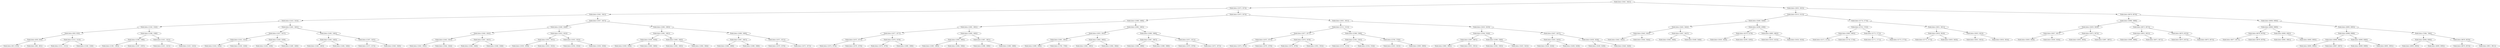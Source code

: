 digraph G{
1350446590 [label="Node{data=[3441, 3441]}"]
1350446590 -> 1297814745
1297814745 [label="Node{data=[1673, 1673]}"]
1297814745 -> 96333352
96333352 [label="Node{data=[1641, 1641]}"]
96333352 -> 1881457269
1881457269 [label="Node{data=[1453, 1453]}"]
1881457269 -> 1360269394
1360269394 [label="Node{data=[1343, 1343]}"]
1360269394 -> 1148988277
1148988277 [label="Node{data=[920, 920]}"]
1148988277 -> 786055548
786055548 [label="Node{data=[830, 830]}"]
786055548 -> 2017139128
2017139128 [label="Node{data=[813, 813]}"]
786055548 -> 165417069
165417069 [label="Node{data=[881, 881]}"]
1148988277 -> 744400288
744400288 [label="Node{data=[1313, 1313]}"]
744400288 -> 1349767414
1349767414 [label="Node{data=[1311, 1311]}"]
744400288 -> 1889920409
1889920409 [label="Node{data=[1340, 1340]}"]
1360269394 -> 429120664
429120664 [label="Node{data=[1368, 1368]}"]
429120664 -> 1077483951
1077483951 [label="Node{data=[1366, 1366]}"]
1077483951 -> 243500350
243500350 [label="Node{data=[1361, 1361]}"]
1077483951 -> 1372921946
1372921946 [label="Node{data=[1367, 1367]}"]
429120664 -> 1453674980
1453674980 [label="Node{data=[1451, 1451]}"]
1453674980 -> 1591336702
1591336702 [label="Node{data=[1421, 1421]}"]
1453674980 -> 1281428078
1281428078 [label="Node{data=[1452, 1452]}"]
1881457269 -> 885924936
885924936 [label="Node{data=[1461, 1461]}"]
885924936 -> 1209563460
1209563460 [label="Node{data=[1457, 1457]}"]
1209563460 -> 1487298711
1487298711 [label="Node{data=[1455, 1455]}"]
1487298711 -> 483402647
483402647 [label="Node{data=[1454, 1454]}"]
1487298711 -> 1501145121
1501145121 [label="Node{data=[1456, 1456]}"]
1209563460 -> 1386227731
1386227731 [label="Node{data=[1459, 1459]}"]
1386227731 -> 963205128
963205128 [label="Node{data=[1458, 1458]}"]
1386227731 -> 607651881
607651881 [label="Node{data=[1460, 1460]}"]
885924936 -> 815039535
815039535 [label="Node{data=[1465, 1465]}"]
815039535 -> 1663554206
1663554206 [label="Node{data=[1463, 1463]}"]
1663554206 -> 285044714
285044714 [label="Node{data=[1462, 1462]}"]
1663554206 -> 1960858780
1960858780 [label="Node{data=[1464, 1464]}"]
815039535 -> 1623266259
1623266259 [label="Node{data=[1597, 1597]}"]
1623266259 -> 1026530935
1026530935 [label="Node{data=[1472, 1472]}"]
1623266259 -> 1180054535
1180054535 [label="Node{data=[1640, 1640]}"]
96333352 -> 811912421
811912421 [label="Node{data=[1657, 1657]}"]
811912421 -> 1490230961
1490230961 [label="Node{data=[1649, 1649]}"]
1490230961 -> 432996346
432996346 [label="Node{data=[1645, 1645]}"]
432996346 -> 1859061448
1859061448 [label="Node{data=[1643, 1643]}"]
1859061448 -> 2027617296
2027617296 [label="Node{data=[1642, 1642]}"]
1859061448 -> 951866156
951866156 [label="Node{data=[1644, 1644]}"]
432996346 -> 1457740526
1457740526 [label="Node{data=[1647, 1647]}"]
1457740526 -> 1082982332
1082982332 [label="Node{data=[1646, 1646]}"]
1457740526 -> 1872343489
1872343489 [label="Node{data=[1648, 1648]}"]
1490230961 -> 904309293
904309293 [label="Node{data=[1653, 1653]}"]
904309293 -> 2032054869
2032054869 [label="Node{data=[1651, 1651]}"]
2032054869 -> 1581827029
1581827029 [label="Node{data=[1650, 1650]}"]
2032054869 -> 2096985700
2096985700 [label="Node{data=[1652, 1652]}"]
904309293 -> 2085227540
2085227540 [label="Node{data=[1655, 1655]}"]
2085227540 -> 1892324818
1892324818 [label="Node{data=[1654, 1654]}"]
2085227540 -> 1745135221
1745135221 [label="Node{data=[1656, 1656]}"]
811912421 -> 2145231687
2145231687 [label="Node{data=[1665, 1665]}"]
2145231687 -> 1406872068
1406872068 [label="Node{data=[1661, 1661]}"]
1406872068 -> 2006663592
2006663592 [label="Node{data=[1659, 1659]}"]
2006663592 -> 979465760
979465760 [label="Node{data=[1658, 1658]}"]
2006663592 -> 674512304
674512304 [label="Node{data=[1660, 1660]}"]
1406872068 -> 573946296
573946296 [label="Node{data=[1663, 1663]}"]
573946296 -> 252590679
252590679 [label="Node{data=[1662, 1662]}"]
573946296 -> 1047502304
1047502304 [label="Node{data=[1664, 1664]}"]
2145231687 -> 926936608
926936608 [label="Node{data=[1669, 1669]}"]
926936608 -> 952658182
952658182 [label="Node{data=[1667, 1667]}"]
952658182 -> 1181364426
1181364426 [label="Node{data=[1666, 1666]}"]
952658182 -> 69739898
69739898 [label="Node{data=[1668, 1668]}"]
926936608 -> 1286509873
1286509873 [label="Node{data=[1671, 1671]}"]
1286509873 -> 928335355
928335355 [label="Node{data=[1670, 1670]}"]
1286509873 -> 548327355
548327355 [label="Node{data=[1672, 1672]}"]
1297814745 -> 1701330209
1701330209 [label="Node{data=[1873, 1873]}"]
1701330209 -> 1565997984
1565997984 [label="Node{data=[1689, 1689]}"]
1565997984 -> 1085327212
1085327212 [label="Node{data=[1681, 1681]}"]
1085327212 -> 372575190
372575190 [label="Node{data=[1677, 1677]}"]
372575190 -> 839957764
839957764 [label="Node{data=[1675, 1675]}"]
839957764 -> 1459493597
1459493597 [label="Node{data=[1674, 1674]}"]
839957764 -> 280177865
280177865 [label="Node{data=[1676, 1676]}"]
372575190 -> 778501810
778501810 [label="Node{data=[1679, 1679]}"]
778501810 -> 430542567
430542567 [label="Node{data=[1678, 1678]}"]
778501810 -> 1067927549
1067927549 [label="Node{data=[1680, 1680]}"]
1085327212 -> 922476964
922476964 [label="Node{data=[1685, 1685]}"]
922476964 -> 804330151
804330151 [label="Node{data=[1683, 1683]}"]
804330151 -> 2063230728
2063230728 [label="Node{data=[1682, 1682]}"]
804330151 -> 2145869573
2145869573 [label="Node{data=[1684, 1684]}"]
922476964 -> 385382300
385382300 [label="Node{data=[1687, 1687]}"]
385382300 -> 838562758
838562758 [label="Node{data=[1686, 1686]}"]
385382300 -> 412127446
412127446 [label="Node{data=[1688, 1688]}"]
1565997984 -> 1565191094
1565191094 [label="Node{data=[1865, 1865]}"]
1565191094 -> 148583188
148583188 [label="Node{data=[1855, 1855]}"]
148583188 -> 1649673354
1649673354 [label="Node{data=[1691, 1691]}"]
1649673354 -> 2120105526
2120105526 [label="Node{data=[1690, 1690]}"]
1649673354 -> 1950579984
1950579984 [label="Node{data=[1760, 1760]}"]
148583188 -> 626107167
626107167 [label="Node{data=[1863, 1863]}"]
626107167 -> 1742963563
1742963563 [label="Node{data=[1862, 1862]}"]
626107167 -> 1757658671
1757658671 [label="Node{data=[1864, 1864]}"]
1565191094 -> 117958106
117958106 [label="Node{data=[1869, 1869]}"]
117958106 -> 803665790
803665790 [label="Node{data=[1867, 1867]}"]
803665790 -> 1424343346
1424343346 [label="Node{data=[1866, 1866]}"]
803665790 -> 564281159
564281159 [label="Node{data=[1868, 1868]}"]
117958106 -> 431171484
431171484 [label="Node{data=[1871, 1871]}"]
431171484 -> 24542931
24542931 [label="Node{data=[1870, 1870]}"]
431171484 -> 2078331806
2078331806 [label="Node{data=[1872, 1872]}"]
1701330209 -> 1267241890
1267241890 [label="Node{data=[2831, 2831]}"]
1267241890 -> 1267188360
1267188360 [label="Node{data=[2151, 2151]}"]
1267188360 -> 2033561037
2033561037 [label="Node{data=[1877, 1877]}"]
2033561037 -> 78970198
78970198 [label="Node{data=[1875, 1875]}"]
78970198 -> 187595745
187595745 [label="Node{data=[1874, 1874]}"]
78970198 -> 2127063950
2127063950 [label="Node{data=[1876, 1876]}"]
2033561037 -> 709360223
709360223 [label="Node{data=[1879, 1879]}"]
709360223 -> 154860556
154860556 [label="Node{data=[1878, 1878]}"]
709360223 -> 1907584953
1907584953 [label="Node{data=[1955, 1955]}"]
1267188360 -> 1276837402
1276837402 [label="Node{data=[2368, 2368]}"]
1276837402 -> 1494905028
1494905028 [label="Node{data=[2305, 2305]}"]
1494905028 -> 127810935
127810935 [label="Node{data=[2152, 2152]}"]
1494905028 -> 1832539290
1832539290 [label="Node{data=[2354, 2354]}"]
1276837402 -> 1993055497
1993055497 [label="Node{data=[2793, 2793]}"]
1993055497 -> 2094882628
2094882628 [label="Node{data=[2452, 2452]}"]
1993055497 -> 173977645
173977645 [label="Node{data=[2800, 2800]}"]
1267241890 -> 897559416
897559416 [label="Node{data=[3433, 3433]}"]
897559416 -> 527846155
527846155 [label="Node{data=[3344, 3344]}"]
527846155 -> 155648222
155648222 [label="Node{data=[2897, 2897]}"]
155648222 -> 1986467331
1986467331 [label="Node{data=[2862, 2862]}"]
155648222 -> 1040930780
1040930780 [label="Node{data=[2921, 2921]}"]
527846155 -> 319319301
319319301 [label="Node{data=[3390, 3390]}"]
319319301 -> 586735178
586735178 [label="Node{data=[3362, 3362]}"]
319319301 -> 1818301208
1818301208 [label="Node{data=[3432, 3432]}"]
897559416 -> 145755391
145755391 [label="Node{data=[3437, 3437]}"]
145755391 -> 1484798121
1484798121 [label="Node{data=[3435, 3435]}"]
1484798121 -> 1022273405
1022273405 [label="Node{data=[3434, 3434]}"]
1484798121 -> 1492359723
1492359723 [label="Node{data=[3436, 3436]}"]
145755391 -> 1345106494
1345106494 [label="Node{data=[3439, 3439]}"]
1345106494 -> 162565602
162565602 [label="Node{data=[3438, 3438]}"]
1345106494 -> 1085015782
1085015782 [label="Node{data=[3440, 3440]}"]
1350446590 -> 72019482
72019482 [label="Node{data=[5825, 5825]}"]
72019482 -> 834798063
834798063 [label="Node{data=[5513, 5513]}"]
834798063 -> 1007703464
1007703464 [label="Node{data=[3449, 3449]}"]
1007703464 -> 481030138
481030138 [label="Node{data=[3445, 3445]}"]
481030138 -> 1329789003
1329789003 [label="Node{data=[3443, 3443]}"]
1329789003 -> 1848526133
1848526133 [label="Node{data=[3442, 3442]}"]
1329789003 -> 1353576525
1353576525 [label="Node{data=[3444, 3444]}"]
481030138 -> 330957213
330957213 [label="Node{data=[3447, 3447]}"]
330957213 -> 1264722689
1264722689 [label="Node{data=[3446, 3446]}"]
330957213 -> 1475985589
1475985589 [label="Node{data=[3448, 3448]}"]
1007703464 -> 1751739807
1751739807 [label="Node{data=[4308, 4308]}"]
1751739807 -> 723271654
723271654 [label="Node{data=[4279, 4279]}"]
723271654 -> 1899789231
1899789231 [label="Node{data=[3450, 3450]}"]
723271654 -> 1759113557
1759113557 [label="Node{data=[4295, 4295]}"]
1751739807 -> 1275034692
1275034692 [label="Node{data=[4863, 4863]}"]
1275034692 -> 22448594
22448594 [label="Node{data=[4323, 4323]}"]
1275034692 -> 329612116
329612116 [label="Node{data=[5424, 5424]}"]
834798063 -> 886137644
886137644 [label="Node{data=[5774, 5774]}"]
886137644 -> 83637422
83637422 [label="Node{data=[5742, 5742]}"]
83637422 -> 835790330
835790330 [label="Node{data=[5663, 5663]}"]
835790330 -> 152475471
152475471 [label="Node{data=[5572, 5572]}"]
835790330 -> 920739138
920739138 [label="Node{data=[5716, 5716]}"]
83637422 -> 1407010420
1407010420 [label="Node{data=[5772, 5772]}"]
1407010420 -> 1796949760
1796949760 [label="Node{data=[5771, 5771]}"]
1407010420 -> 1443498435
1443498435 [label="Node{data=[5773, 5773]}"]
886137644 -> 1782404365
1782404365 [label="Node{data=[5821, 5821]}"]
1782404365 -> 1399472344
1399472344 [label="Node{data=[5819, 5819]}"]
1399472344 -> 1660432114
1660432114 [label="Node{data=[5775, 5775]}"]
1399472344 -> 1681549183
1681549183 [label="Node{data=[5820, 5820]}"]
1782404365 -> 1689240520
1689240520 [label="Node{data=[5823, 5823]}"]
1689240520 -> 1707221765
1707221765 [label="Node{data=[5822, 5822]}"]
1689240520 -> 1181622001
1181622001 [label="Node{data=[5824, 5824]}"]
72019482 -> 1910016220
1910016220 [label="Node{data=[6076, 6076]}"]
1910016220 -> 1802740908
1802740908 [label="Node{data=[5898, 5898]}"]
1802740908 -> 534603980
534603980 [label="Node{data=[5829, 5829]}"]
534603980 -> 695366736
695366736 [label="Node{data=[5827, 5827]}"]
695366736 -> 484022218
484022218 [label="Node{data=[5826, 5826]}"]
695366736 -> 1794709049
1794709049 [label="Node{data=[5828, 5828]}"]
534603980 -> 504797346
504797346 [label="Node{data=[5873, 5873]}"]
504797346 -> 620539844
620539844 [label="Node{data=[5830, 5830]}"]
504797346 -> 1959467862
1959467862 [label="Node{data=[5897, 5897]}"]
1802740908 -> 1453429544
1453429544 [label="Node{data=[6072, 6072]}"]
1453429544 -> 2086195926
2086195926 [label="Node{data=[6031, 6031]}"]
2086195926 -> 1033617430
1033617430 [label="Node{data=[5899, 5899]}"]
2086195926 -> 287731032
287731032 [label="Node{data=[6071, 6071]}"]
1453429544 -> 1271170183
1271170183 [label="Node{data=[6074, 6074]}"]
1271170183 -> 1898983755
1898983755 [label="Node{data=[6073, 6073]}"]
1271170183 -> 315147275
315147275 [label="Node{data=[6075, 6075]}"]
1910016220 -> 816199591
816199591 [label="Node{data=[6084, 6084]}"]
816199591 -> 1604943240
1604943240 [label="Node{data=[6080, 6080]}"]
1604943240 -> 795059551
795059551 [label="Node{data=[6078, 6078]}"]
795059551 -> 2069877796
2069877796 [label="Node{data=[6077, 6077]}"]
795059551 -> 2059788263
2059788263 [label="Node{data=[6079, 6079]}"]
1604943240 -> 1855236106
1855236106 [label="Node{data=[6082, 6082]}"]
1855236106 -> 1559212506
1559212506 [label="Node{data=[6081, 6081]}"]
1855236106 -> 1494528151
1494528151 [label="Node{data=[6083, 6083]}"]
816199591 -> 226125493
226125493 [label="Node{data=[6092, 6092]}"]
226125493 -> 1181043688
1181043688 [label="Node{data=[6088, 6088]}"]
1181043688 -> 1730499487
1730499487 [label="Node{data=[6086, 6086]}"]
1730499487 -> 457824228
457824228 [label="Node{data=[6085, 6085]}"]
1730499487 -> 1171805686
1171805686 [label="Node{data=[6087, 6087]}"]
1181043688 -> 688815278
688815278 [label="Node{data=[6090, 6090]}"]
688815278 -> 1685744571
1685744571 [label="Node{data=[6089, 6089]}"]
688815278 -> 836335143
836335143 [label="Node{data=[6091, 6091]}"]
226125493 -> 917107215
917107215 [label="Node{data=[7484, 7484]}"]
917107215 -> 1813513080
1813513080 [label="Node{data=[6094, 6094]}"]
1813513080 -> 1527286515
1527286515 [label="Node{data=[6093, 6093]}"]
1813513080 -> 555399163
555399163 [label="Node{data=[6095, 6095]}"]
917107215 -> 1490686045
1490686045 [label="Node{data=[8676, 8676]}"]
1490686045 -> 1962269693
1962269693 [label="Node{data=[8074, 8074]}"]
1490686045 -> 1798674562
1798674562 [label="Node{data=[9911, 9911]}"]
}